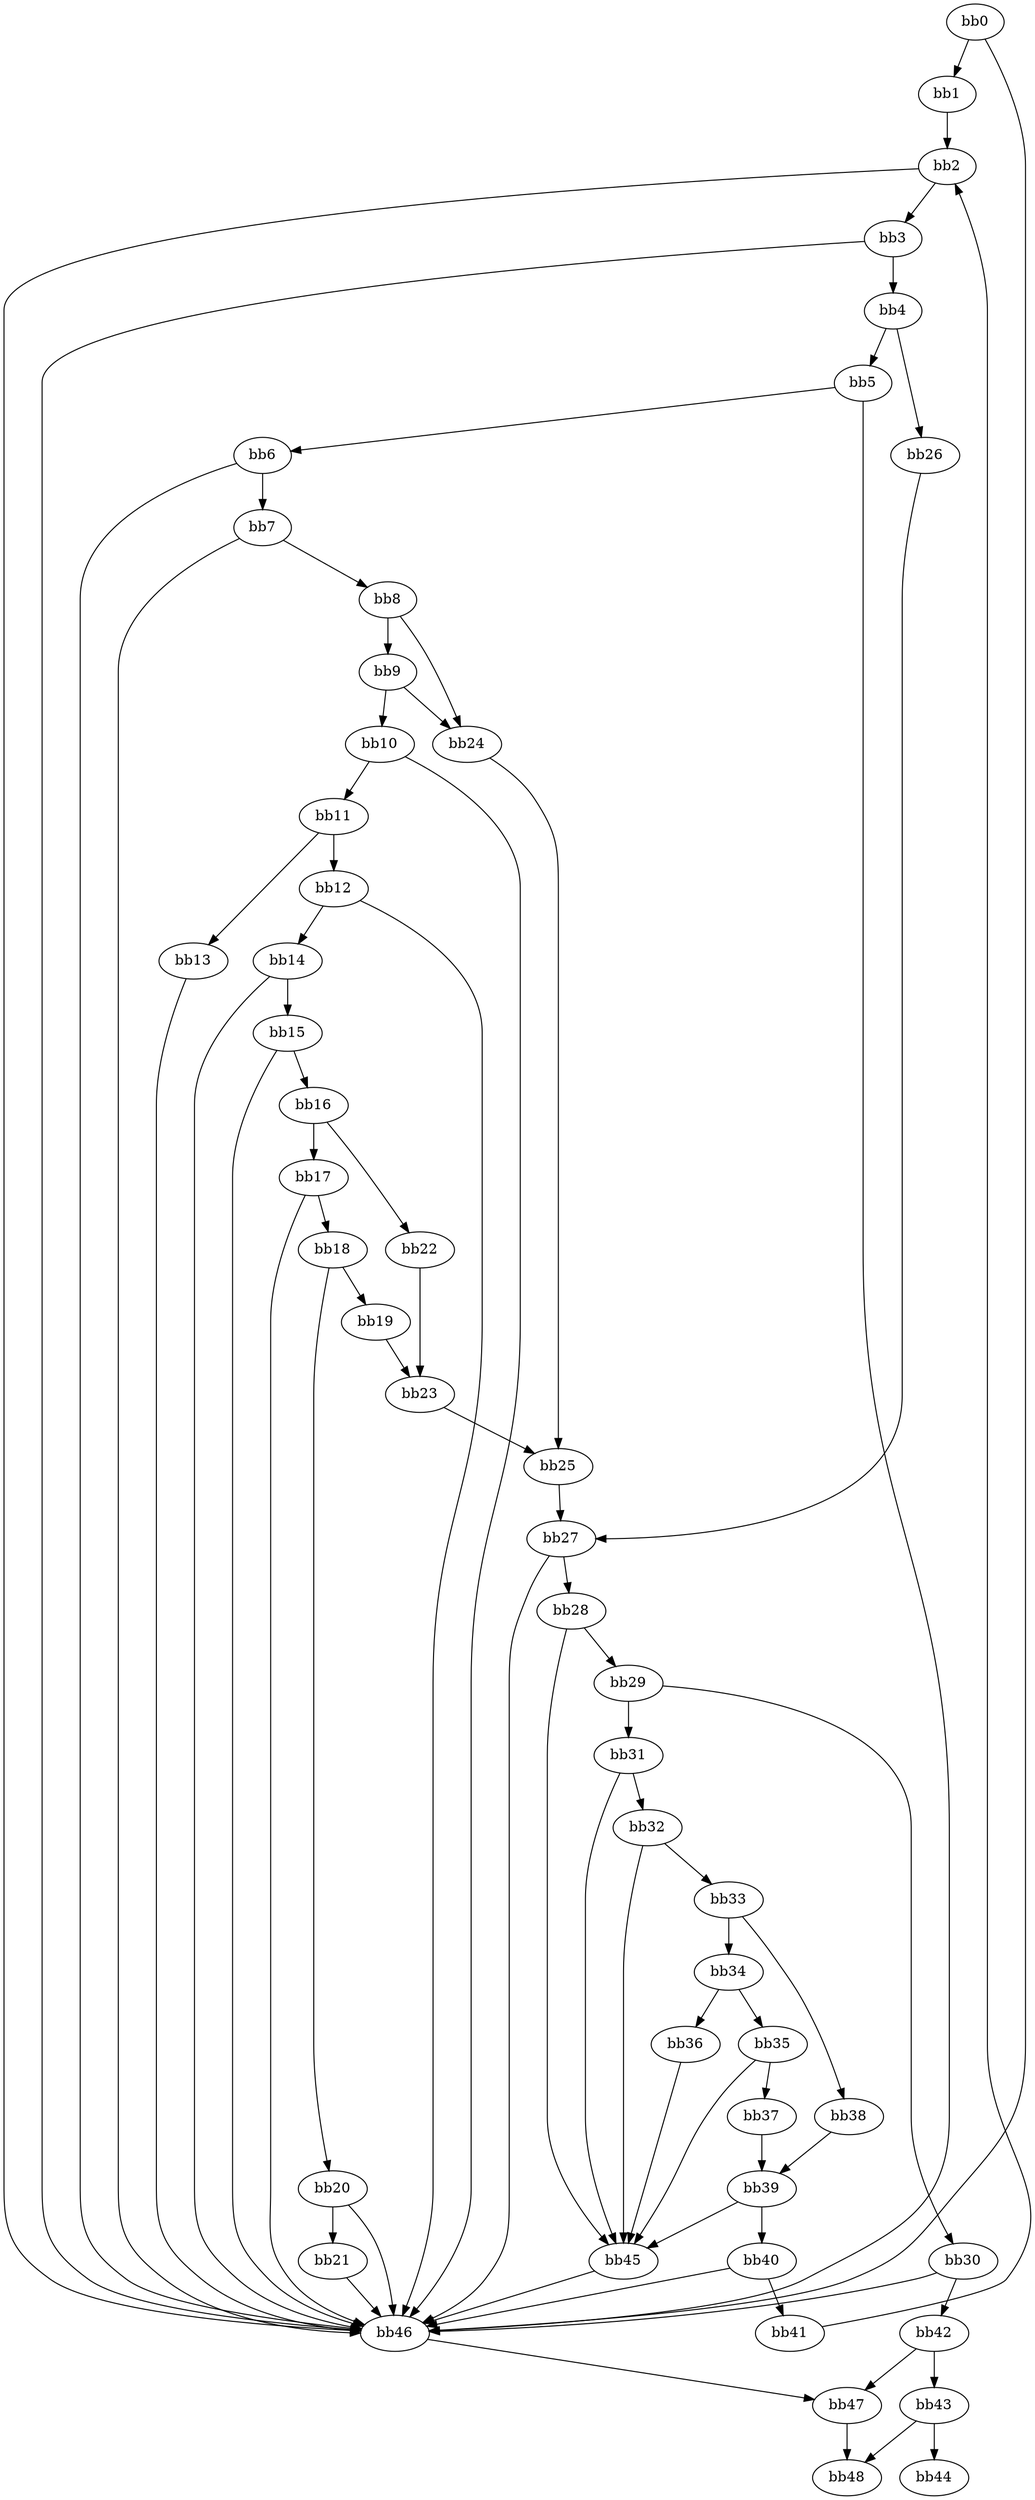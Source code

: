 digraph {
    0 [ label = "bb0\l" ]
    1 [ label = "bb1\l" ]
    2 [ label = "bb2\l" ]
    3 [ label = "bb3\l" ]
    4 [ label = "bb4\l" ]
    5 [ label = "bb5\l" ]
    6 [ label = "bb6\l" ]
    7 [ label = "bb7\l" ]
    8 [ label = "bb8\l" ]
    9 [ label = "bb9\l" ]
    10 [ label = "bb10\l" ]
    11 [ label = "bb11\l" ]
    12 [ label = "bb12\l" ]
    13 [ label = "bb13\l" ]
    14 [ label = "bb14\l" ]
    15 [ label = "bb15\l" ]
    16 [ label = "bb16\l" ]
    17 [ label = "bb17\l" ]
    18 [ label = "bb18\l" ]
    19 [ label = "bb19\l" ]
    20 [ label = "bb20\l" ]
    21 [ label = "bb21\l" ]
    22 [ label = "bb22\l" ]
    23 [ label = "bb23\l" ]
    24 [ label = "bb24\l" ]
    25 [ label = "bb25\l" ]
    26 [ label = "bb26\l" ]
    27 [ label = "bb27\l" ]
    28 [ label = "bb28\l" ]
    29 [ label = "bb29\l" ]
    30 [ label = "bb30\l" ]
    31 [ label = "bb31\l" ]
    32 [ label = "bb32\l" ]
    33 [ label = "bb33\l" ]
    34 [ label = "bb34\l" ]
    35 [ label = "bb35\l" ]
    36 [ label = "bb36\l" ]
    37 [ label = "bb37\l" ]
    38 [ label = "bb38\l" ]
    39 [ label = "bb39\l" ]
    40 [ label = "bb40\l" ]
    41 [ label = "bb41\l" ]
    42 [ label = "bb42\l" ]
    43 [ label = "bb43\l" ]
    44 [ label = "bb44\l" ]
    45 [ label = "bb45\l" ]
    46 [ label = "bb46\l" ]
    47 [ label = "bb47\l" ]
    48 [ label = "bb48\l" ]
    0 -> 1 [ ]
    0 -> 46 [ ]
    1 -> 2 [ ]
    2 -> 3 [ ]
    2 -> 46 [ ]
    3 -> 4 [ ]
    3 -> 46 [ ]
    4 -> 5 [ ]
    4 -> 26 [ ]
    5 -> 6 [ ]
    5 -> 46 [ ]
    6 -> 7 [ ]
    6 -> 46 [ ]
    7 -> 8 [ ]
    7 -> 46 [ ]
    8 -> 9 [ ]
    8 -> 24 [ ]
    9 -> 10 [ ]
    9 -> 24 [ ]
    10 -> 11 [ ]
    10 -> 46 [ ]
    11 -> 12 [ ]
    11 -> 13 [ ]
    12 -> 14 [ ]
    12 -> 46 [ ]
    13 -> 46 [ ]
    14 -> 15 [ ]
    14 -> 46 [ ]
    15 -> 16 [ ]
    15 -> 46 [ ]
    16 -> 17 [ ]
    16 -> 22 [ ]
    17 -> 18 [ ]
    17 -> 46 [ ]
    18 -> 19 [ ]
    18 -> 20 [ ]
    19 -> 23 [ ]
    20 -> 21 [ ]
    20 -> 46 [ ]
    21 -> 46 [ ]
    22 -> 23 [ ]
    23 -> 25 [ ]
    24 -> 25 [ ]
    25 -> 27 [ ]
    26 -> 27 [ ]
    27 -> 28 [ ]
    27 -> 46 [ ]
    28 -> 29 [ ]
    28 -> 45 [ ]
    29 -> 30 [ ]
    29 -> 31 [ ]
    30 -> 42 [ ]
    30 -> 46 [ ]
    31 -> 32 [ ]
    31 -> 45 [ ]
    32 -> 33 [ ]
    32 -> 45 [ ]
    33 -> 34 [ ]
    33 -> 38 [ ]
    34 -> 35 [ ]
    34 -> 36 [ ]
    35 -> 37 [ ]
    35 -> 45 [ ]
    36 -> 45 [ ]
    37 -> 39 [ ]
    38 -> 39 [ ]
    39 -> 40 [ ]
    39 -> 45 [ ]
    40 -> 41 [ ]
    40 -> 46 [ ]
    41 -> 2 [ ]
    42 -> 43 [ ]
    42 -> 47 [ ]
    43 -> 44 [ ]
    43 -> 48 [ ]
    45 -> 46 [ ]
    46 -> 47 [ ]
    47 -> 48 [ ]
}


